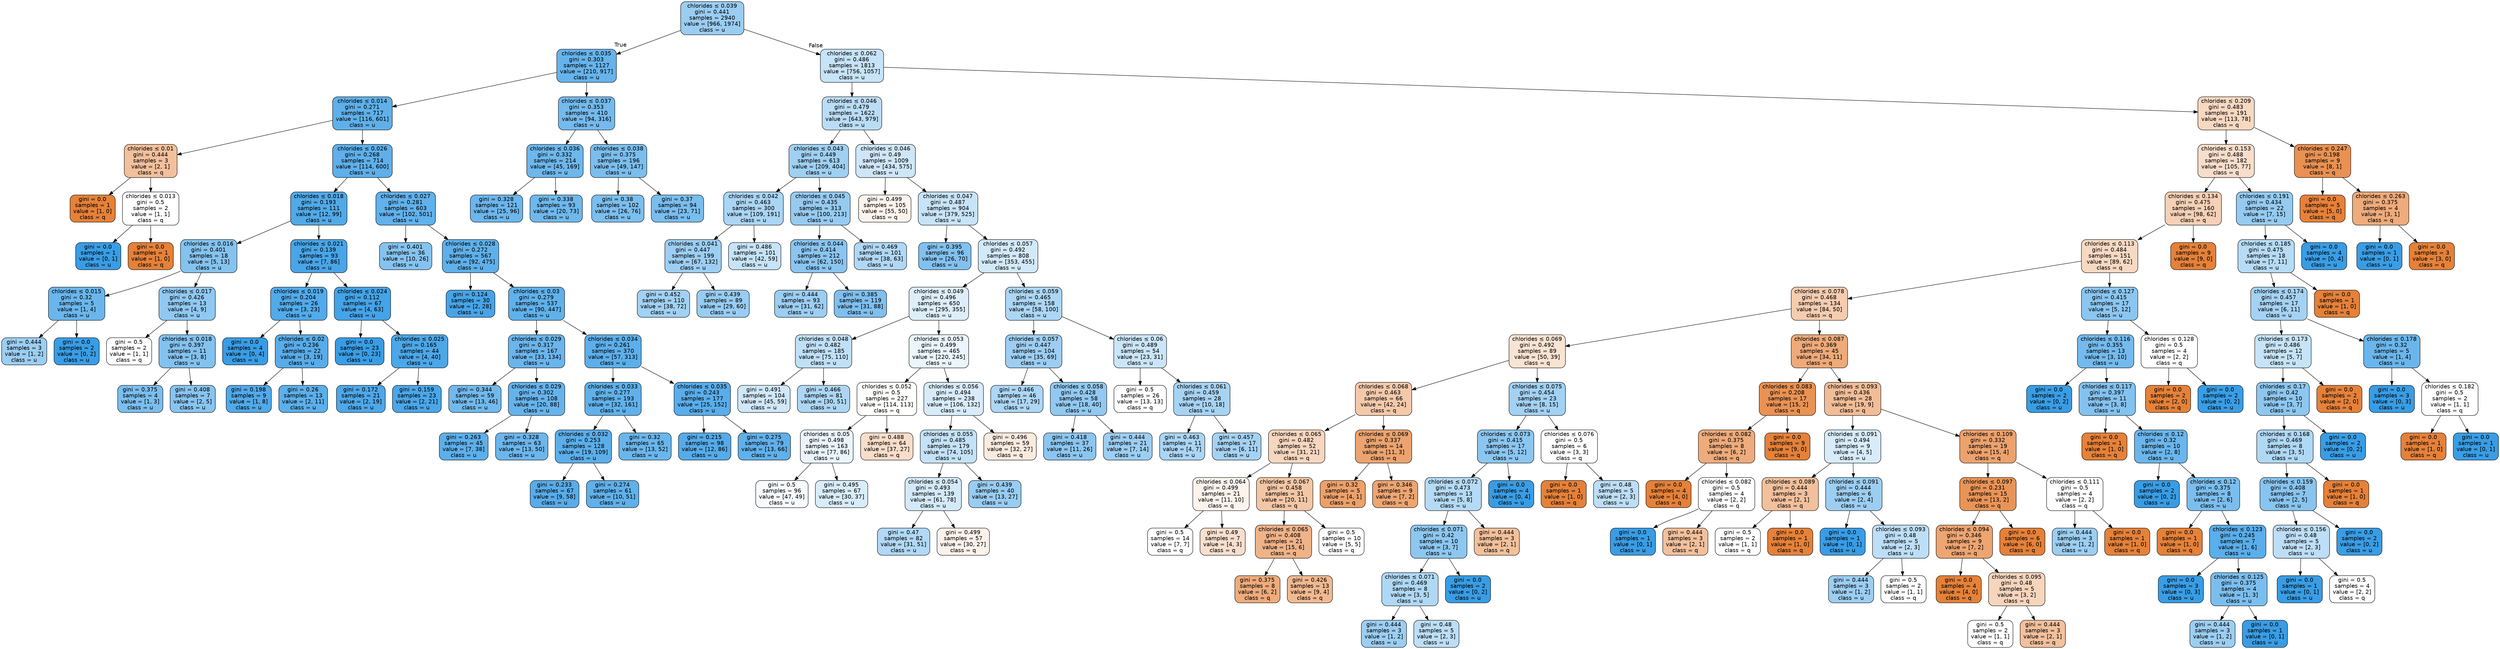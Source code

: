 digraph Tree {
node [shape=box, style="filled, rounded", color="black", fontname=helvetica] ;
edge [fontname=helvetica] ;
0 [label=<chlorides &le; 0.039<br/>gini = 0.441<br/>samples = 2940<br/>value = [966, 1974]<br/>class = u>, fillcolor="#399de582"] ;
1 [label=<chlorides &le; 0.035<br/>gini = 0.303<br/>samples = 1127<br/>value = [210, 917]<br/>class = u>, fillcolor="#399de5c5"] ;
0 -> 1 [labeldistance=2.5, labelangle=45, headlabel="True"] ;
2 [label=<chlorides &le; 0.014<br/>gini = 0.271<br/>samples = 717<br/>value = [116, 601]<br/>class = u>, fillcolor="#399de5ce"] ;
1 -> 2 ;
3 [label=<chlorides &le; 0.01<br/>gini = 0.444<br/>samples = 3<br/>value = [2, 1]<br/>class = q>, fillcolor="#e581397f"] ;
2 -> 3 ;
4 [label=<gini = 0.0<br/>samples = 1<br/>value = [1, 0]<br/>class = q>, fillcolor="#e58139ff"] ;
3 -> 4 ;
5 [label=<chlorides &le; 0.013<br/>gini = 0.5<br/>samples = 2<br/>value = [1, 1]<br/>class = q>, fillcolor="#e5813900"] ;
3 -> 5 ;
6 [label=<gini = 0.0<br/>samples = 1<br/>value = [0, 1]<br/>class = u>, fillcolor="#399de5ff"] ;
5 -> 6 ;
7 [label=<gini = 0.0<br/>samples = 1<br/>value = [1, 0]<br/>class = q>, fillcolor="#e58139ff"] ;
5 -> 7 ;
8 [label=<chlorides &le; 0.026<br/>gini = 0.268<br/>samples = 714<br/>value = [114, 600]<br/>class = u>, fillcolor="#399de5cf"] ;
2 -> 8 ;
9 [label=<chlorides &le; 0.018<br/>gini = 0.193<br/>samples = 111<br/>value = [12, 99]<br/>class = u>, fillcolor="#399de5e0"] ;
8 -> 9 ;
10 [label=<chlorides &le; 0.016<br/>gini = 0.401<br/>samples = 18<br/>value = [5, 13]<br/>class = u>, fillcolor="#399de59d"] ;
9 -> 10 ;
11 [label=<chlorides &le; 0.015<br/>gini = 0.32<br/>samples = 5<br/>value = [1, 4]<br/>class = u>, fillcolor="#399de5bf"] ;
10 -> 11 ;
12 [label=<gini = 0.444<br/>samples = 3<br/>value = [1, 2]<br/>class = u>, fillcolor="#399de57f"] ;
11 -> 12 ;
13 [label=<gini = 0.0<br/>samples = 2<br/>value = [0, 2]<br/>class = u>, fillcolor="#399de5ff"] ;
11 -> 13 ;
14 [label=<chlorides &le; 0.017<br/>gini = 0.426<br/>samples = 13<br/>value = [4, 9]<br/>class = u>, fillcolor="#399de58e"] ;
10 -> 14 ;
15 [label=<gini = 0.5<br/>samples = 2<br/>value = [1, 1]<br/>class = q>, fillcolor="#e5813900"] ;
14 -> 15 ;
16 [label=<chlorides &le; 0.018<br/>gini = 0.397<br/>samples = 11<br/>value = [3, 8]<br/>class = u>, fillcolor="#399de59f"] ;
14 -> 16 ;
17 [label=<gini = 0.375<br/>samples = 4<br/>value = [1, 3]<br/>class = u>, fillcolor="#399de5aa"] ;
16 -> 17 ;
18 [label=<gini = 0.408<br/>samples = 7<br/>value = [2, 5]<br/>class = u>, fillcolor="#399de599"] ;
16 -> 18 ;
19 [label=<chlorides &le; 0.021<br/>gini = 0.139<br/>samples = 93<br/>value = [7, 86]<br/>class = u>, fillcolor="#399de5ea"] ;
9 -> 19 ;
20 [label=<chlorides &le; 0.019<br/>gini = 0.204<br/>samples = 26<br/>value = [3, 23]<br/>class = u>, fillcolor="#399de5de"] ;
19 -> 20 ;
21 [label=<gini = 0.0<br/>samples = 4<br/>value = [0, 4]<br/>class = u>, fillcolor="#399de5ff"] ;
20 -> 21 ;
22 [label=<chlorides &le; 0.02<br/>gini = 0.236<br/>samples = 22<br/>value = [3, 19]<br/>class = u>, fillcolor="#399de5d7"] ;
20 -> 22 ;
23 [label=<gini = 0.198<br/>samples = 9<br/>value = [1, 8]<br/>class = u>, fillcolor="#399de5df"] ;
22 -> 23 ;
24 [label=<gini = 0.26<br/>samples = 13<br/>value = [2, 11]<br/>class = u>, fillcolor="#399de5d1"] ;
22 -> 24 ;
25 [label=<chlorides &le; 0.024<br/>gini = 0.112<br/>samples = 67<br/>value = [4, 63]<br/>class = u>, fillcolor="#399de5ef"] ;
19 -> 25 ;
26 [label=<gini = 0.0<br/>samples = 23<br/>value = [0, 23]<br/>class = u>, fillcolor="#399de5ff"] ;
25 -> 26 ;
27 [label=<chlorides &le; 0.025<br/>gini = 0.165<br/>samples = 44<br/>value = [4, 40]<br/>class = u>, fillcolor="#399de5e6"] ;
25 -> 27 ;
28 [label=<gini = 0.172<br/>samples = 21<br/>value = [2, 19]<br/>class = u>, fillcolor="#399de5e4"] ;
27 -> 28 ;
29 [label=<gini = 0.159<br/>samples = 23<br/>value = [2, 21]<br/>class = u>, fillcolor="#399de5e7"] ;
27 -> 29 ;
30 [label=<chlorides &le; 0.027<br/>gini = 0.281<br/>samples = 603<br/>value = [102, 501]<br/>class = u>, fillcolor="#399de5cb"] ;
8 -> 30 ;
31 [label=<gini = 0.401<br/>samples = 36<br/>value = [10, 26]<br/>class = u>, fillcolor="#399de59d"] ;
30 -> 31 ;
32 [label=<chlorides &le; 0.028<br/>gini = 0.272<br/>samples = 567<br/>value = [92, 475]<br/>class = u>, fillcolor="#399de5ce"] ;
30 -> 32 ;
33 [label=<gini = 0.124<br/>samples = 30<br/>value = [2, 28]<br/>class = u>, fillcolor="#399de5ed"] ;
32 -> 33 ;
34 [label=<chlorides &le; 0.03<br/>gini = 0.279<br/>samples = 537<br/>value = [90, 447]<br/>class = u>, fillcolor="#399de5cc"] ;
32 -> 34 ;
35 [label=<chlorides &le; 0.029<br/>gini = 0.317<br/>samples = 167<br/>value = [33, 134]<br/>class = u>, fillcolor="#399de5c0"] ;
34 -> 35 ;
36 [label=<gini = 0.344<br/>samples = 59<br/>value = [13, 46]<br/>class = u>, fillcolor="#399de5b7"] ;
35 -> 36 ;
37 [label=<chlorides &le; 0.029<br/>gini = 0.302<br/>samples = 108<br/>value = [20, 88]<br/>class = u>, fillcolor="#399de5c5"] ;
35 -> 37 ;
38 [label=<gini = 0.263<br/>samples = 45<br/>value = [7, 38]<br/>class = u>, fillcolor="#399de5d0"] ;
37 -> 38 ;
39 [label=<gini = 0.328<br/>samples = 63<br/>value = [13, 50]<br/>class = u>, fillcolor="#399de5bd"] ;
37 -> 39 ;
40 [label=<chlorides &le; 0.034<br/>gini = 0.261<br/>samples = 370<br/>value = [57, 313]<br/>class = u>, fillcolor="#399de5d1"] ;
34 -> 40 ;
41 [label=<chlorides &le; 0.033<br/>gini = 0.277<br/>samples = 193<br/>value = [32, 161]<br/>class = u>, fillcolor="#399de5cc"] ;
40 -> 41 ;
42 [label=<chlorides &le; 0.032<br/>gini = 0.253<br/>samples = 128<br/>value = [19, 109]<br/>class = u>, fillcolor="#399de5d3"] ;
41 -> 42 ;
43 [label=<gini = 0.233<br/>samples = 67<br/>value = [9, 58]<br/>class = u>, fillcolor="#399de5d7"] ;
42 -> 43 ;
44 [label=<gini = 0.274<br/>samples = 61<br/>value = [10, 51]<br/>class = u>, fillcolor="#399de5cd"] ;
42 -> 44 ;
45 [label=<gini = 0.32<br/>samples = 65<br/>value = [13, 52]<br/>class = u>, fillcolor="#399de5bf"] ;
41 -> 45 ;
46 [label=<chlorides &le; 0.035<br/>gini = 0.243<br/>samples = 177<br/>value = [25, 152]<br/>class = u>, fillcolor="#399de5d5"] ;
40 -> 46 ;
47 [label=<gini = 0.215<br/>samples = 98<br/>value = [12, 86]<br/>class = u>, fillcolor="#399de5db"] ;
46 -> 47 ;
48 [label=<gini = 0.275<br/>samples = 79<br/>value = [13, 66]<br/>class = u>, fillcolor="#399de5cd"] ;
46 -> 48 ;
49 [label=<chlorides &le; 0.037<br/>gini = 0.353<br/>samples = 410<br/>value = [94, 316]<br/>class = u>, fillcolor="#399de5b3"] ;
1 -> 49 ;
50 [label=<chlorides &le; 0.036<br/>gini = 0.332<br/>samples = 214<br/>value = [45, 169]<br/>class = u>, fillcolor="#399de5bb"] ;
49 -> 50 ;
51 [label=<gini = 0.328<br/>samples = 121<br/>value = [25, 96]<br/>class = u>, fillcolor="#399de5bd"] ;
50 -> 51 ;
52 [label=<gini = 0.338<br/>samples = 93<br/>value = [20, 73]<br/>class = u>, fillcolor="#399de5b9"] ;
50 -> 52 ;
53 [label=<chlorides &le; 0.038<br/>gini = 0.375<br/>samples = 196<br/>value = [49, 147]<br/>class = u>, fillcolor="#399de5aa"] ;
49 -> 53 ;
54 [label=<gini = 0.38<br/>samples = 102<br/>value = [26, 76]<br/>class = u>, fillcolor="#399de5a8"] ;
53 -> 54 ;
55 [label=<gini = 0.37<br/>samples = 94<br/>value = [23, 71]<br/>class = u>, fillcolor="#399de5ac"] ;
53 -> 55 ;
56 [label=<chlorides &le; 0.062<br/>gini = 0.486<br/>samples = 1813<br/>value = [756, 1057]<br/>class = u>, fillcolor="#399de549"] ;
0 -> 56 [labeldistance=2.5, labelangle=-45, headlabel="False"] ;
57 [label=<chlorides &le; 0.046<br/>gini = 0.479<br/>samples = 1622<br/>value = [643, 979]<br/>class = u>, fillcolor="#399de558"] ;
56 -> 57 ;
58 [label=<chlorides &le; 0.043<br/>gini = 0.449<br/>samples = 613<br/>value = [209, 404]<br/>class = u>, fillcolor="#399de57b"] ;
57 -> 58 ;
59 [label=<chlorides &le; 0.042<br/>gini = 0.463<br/>samples = 300<br/>value = [109, 191]<br/>class = u>, fillcolor="#399de56d"] ;
58 -> 59 ;
60 [label=<chlorides &le; 0.041<br/>gini = 0.447<br/>samples = 199<br/>value = [67, 132]<br/>class = u>, fillcolor="#399de57e"] ;
59 -> 60 ;
61 [label=<gini = 0.452<br/>samples = 110<br/>value = [38, 72]<br/>class = u>, fillcolor="#399de578"] ;
60 -> 61 ;
62 [label=<gini = 0.439<br/>samples = 89<br/>value = [29, 60]<br/>class = u>, fillcolor="#399de584"] ;
60 -> 62 ;
63 [label=<gini = 0.486<br/>samples = 101<br/>value = [42, 59]<br/>class = u>, fillcolor="#399de549"] ;
59 -> 63 ;
64 [label=<chlorides &le; 0.045<br/>gini = 0.435<br/>samples = 313<br/>value = [100, 213]<br/>class = u>, fillcolor="#399de587"] ;
58 -> 64 ;
65 [label=<chlorides &le; 0.044<br/>gini = 0.414<br/>samples = 212<br/>value = [62, 150]<br/>class = u>, fillcolor="#399de596"] ;
64 -> 65 ;
66 [label=<gini = 0.444<br/>samples = 93<br/>value = [31, 62]<br/>class = u>, fillcolor="#399de57f"] ;
65 -> 66 ;
67 [label=<gini = 0.385<br/>samples = 119<br/>value = [31, 88]<br/>class = u>, fillcolor="#399de5a5"] ;
65 -> 67 ;
68 [label=<gini = 0.469<br/>samples = 101<br/>value = [38, 63]<br/>class = u>, fillcolor="#399de565"] ;
64 -> 68 ;
69 [label=<chlorides &le; 0.046<br/>gini = 0.49<br/>samples = 1009<br/>value = [434, 575]<br/>class = u>, fillcolor="#399de53f"] ;
57 -> 69 ;
70 [label=<gini = 0.499<br/>samples = 105<br/>value = [55, 50]<br/>class = q>, fillcolor="#e5813917"] ;
69 -> 70 ;
71 [label=<chlorides &le; 0.047<br/>gini = 0.487<br/>samples = 904<br/>value = [379, 525]<br/>class = u>, fillcolor="#399de547"] ;
69 -> 71 ;
72 [label=<gini = 0.395<br/>samples = 96<br/>value = [26, 70]<br/>class = u>, fillcolor="#399de5a0"] ;
71 -> 72 ;
73 [label=<chlorides &le; 0.057<br/>gini = 0.492<br/>samples = 808<br/>value = [353, 455]<br/>class = u>, fillcolor="#399de539"] ;
71 -> 73 ;
74 [label=<chlorides &le; 0.049<br/>gini = 0.496<br/>samples = 650<br/>value = [295, 355]<br/>class = u>, fillcolor="#399de52b"] ;
73 -> 74 ;
75 [label=<chlorides &le; 0.048<br/>gini = 0.482<br/>samples = 185<br/>value = [75, 110]<br/>class = u>, fillcolor="#399de551"] ;
74 -> 75 ;
76 [label=<gini = 0.491<br/>samples = 104<br/>value = [45, 59]<br/>class = u>, fillcolor="#399de53d"] ;
75 -> 76 ;
77 [label=<gini = 0.466<br/>samples = 81<br/>value = [30, 51]<br/>class = u>, fillcolor="#399de569"] ;
75 -> 77 ;
78 [label=<chlorides &le; 0.053<br/>gini = 0.499<br/>samples = 465<br/>value = [220, 245]<br/>class = u>, fillcolor="#399de51a"] ;
74 -> 78 ;
79 [label=<chlorides &le; 0.052<br/>gini = 0.5<br/>samples = 227<br/>value = [114, 113]<br/>class = q>, fillcolor="#e5813902"] ;
78 -> 79 ;
80 [label=<chlorides &le; 0.05<br/>gini = 0.498<br/>samples = 163<br/>value = [77, 86]<br/>class = u>, fillcolor="#399de51b"] ;
79 -> 80 ;
81 [label=<gini = 0.5<br/>samples = 96<br/>value = [47, 49]<br/>class = u>, fillcolor="#399de50a"] ;
80 -> 81 ;
82 [label=<gini = 0.495<br/>samples = 67<br/>value = [30, 37]<br/>class = u>, fillcolor="#399de530"] ;
80 -> 82 ;
83 [label=<gini = 0.488<br/>samples = 64<br/>value = [37, 27]<br/>class = q>, fillcolor="#e5813945"] ;
79 -> 83 ;
84 [label=<chlorides &le; 0.056<br/>gini = 0.494<br/>samples = 238<br/>value = [106, 132]<br/>class = u>, fillcolor="#399de532"] ;
78 -> 84 ;
85 [label=<chlorides &le; 0.055<br/>gini = 0.485<br/>samples = 179<br/>value = [74, 105]<br/>class = u>, fillcolor="#399de54b"] ;
84 -> 85 ;
86 [label=<chlorides &le; 0.054<br/>gini = 0.493<br/>samples = 139<br/>value = [61, 78]<br/>class = u>, fillcolor="#399de538"] ;
85 -> 86 ;
87 [label=<gini = 0.47<br/>samples = 82<br/>value = [31, 51]<br/>class = u>, fillcolor="#399de564"] ;
86 -> 87 ;
88 [label=<gini = 0.499<br/>samples = 57<br/>value = [30, 27]<br/>class = q>, fillcolor="#e5813919"] ;
86 -> 88 ;
89 [label=<gini = 0.439<br/>samples = 40<br/>value = [13, 27]<br/>class = u>, fillcolor="#399de584"] ;
85 -> 89 ;
90 [label=<gini = 0.496<br/>samples = 59<br/>value = [32, 27]<br/>class = q>, fillcolor="#e5813928"] ;
84 -> 90 ;
91 [label=<chlorides &le; 0.059<br/>gini = 0.465<br/>samples = 158<br/>value = [58, 100]<br/>class = u>, fillcolor="#399de56b"] ;
73 -> 91 ;
92 [label=<chlorides &le; 0.057<br/>gini = 0.447<br/>samples = 104<br/>value = [35, 69]<br/>class = u>, fillcolor="#399de57e"] ;
91 -> 92 ;
93 [label=<gini = 0.466<br/>samples = 46<br/>value = [17, 29]<br/>class = u>, fillcolor="#399de56a"] ;
92 -> 93 ;
94 [label=<chlorides &le; 0.058<br/>gini = 0.428<br/>samples = 58<br/>value = [18, 40]<br/>class = u>, fillcolor="#399de58c"] ;
92 -> 94 ;
95 [label=<gini = 0.418<br/>samples = 37<br/>value = [11, 26]<br/>class = u>, fillcolor="#399de593"] ;
94 -> 95 ;
96 [label=<gini = 0.444<br/>samples = 21<br/>value = [7, 14]<br/>class = u>, fillcolor="#399de57f"] ;
94 -> 96 ;
97 [label=<chlorides &le; 0.06<br/>gini = 0.489<br/>samples = 54<br/>value = [23, 31]<br/>class = u>, fillcolor="#399de542"] ;
91 -> 97 ;
98 [label=<gini = 0.5<br/>samples = 26<br/>value = [13, 13]<br/>class = q>, fillcolor="#e5813900"] ;
97 -> 98 ;
99 [label=<chlorides &le; 0.061<br/>gini = 0.459<br/>samples = 28<br/>value = [10, 18]<br/>class = u>, fillcolor="#399de571"] ;
97 -> 99 ;
100 [label=<gini = 0.463<br/>samples = 11<br/>value = [4, 7]<br/>class = u>, fillcolor="#399de56d"] ;
99 -> 100 ;
101 [label=<gini = 0.457<br/>samples = 17<br/>value = [6, 11]<br/>class = u>, fillcolor="#399de574"] ;
99 -> 101 ;
102 [label=<chlorides &le; 0.209<br/>gini = 0.483<br/>samples = 191<br/>value = [113, 78]<br/>class = q>, fillcolor="#e581394f"] ;
56 -> 102 ;
103 [label=<chlorides &le; 0.153<br/>gini = 0.488<br/>samples = 182<br/>value = [105, 77]<br/>class = q>, fillcolor="#e5813944"] ;
102 -> 103 ;
104 [label=<chlorides &le; 0.134<br/>gini = 0.475<br/>samples = 160<br/>value = [98, 62]<br/>class = q>, fillcolor="#e581395e"] ;
103 -> 104 ;
105 [label=<chlorides &le; 0.113<br/>gini = 0.484<br/>samples = 151<br/>value = [89, 62]<br/>class = q>, fillcolor="#e581394d"] ;
104 -> 105 ;
106 [label=<chlorides &le; 0.078<br/>gini = 0.468<br/>samples = 134<br/>value = [84, 50]<br/>class = q>, fillcolor="#e5813967"] ;
105 -> 106 ;
107 [label=<chlorides &le; 0.069<br/>gini = 0.492<br/>samples = 89<br/>value = [50, 39]<br/>class = q>, fillcolor="#e5813938"] ;
106 -> 107 ;
108 [label=<chlorides &le; 0.068<br/>gini = 0.463<br/>samples = 66<br/>value = [42, 24]<br/>class = q>, fillcolor="#e581396d"] ;
107 -> 108 ;
109 [label=<chlorides &le; 0.065<br/>gini = 0.482<br/>samples = 52<br/>value = [31, 21]<br/>class = q>, fillcolor="#e5813952"] ;
108 -> 109 ;
110 [label=<chlorides &le; 0.064<br/>gini = 0.499<br/>samples = 21<br/>value = [11, 10]<br/>class = q>, fillcolor="#e5813917"] ;
109 -> 110 ;
111 [label=<gini = 0.5<br/>samples = 14<br/>value = [7, 7]<br/>class = q>, fillcolor="#e5813900"] ;
110 -> 111 ;
112 [label=<gini = 0.49<br/>samples = 7<br/>value = [4, 3]<br/>class = q>, fillcolor="#e5813940"] ;
110 -> 112 ;
113 [label=<chlorides &le; 0.067<br/>gini = 0.458<br/>samples = 31<br/>value = [20, 11]<br/>class = q>, fillcolor="#e5813973"] ;
109 -> 113 ;
114 [label=<chlorides &le; 0.065<br/>gini = 0.408<br/>samples = 21<br/>value = [15, 6]<br/>class = q>, fillcolor="#e5813999"] ;
113 -> 114 ;
115 [label=<gini = 0.375<br/>samples = 8<br/>value = [6, 2]<br/>class = q>, fillcolor="#e58139aa"] ;
114 -> 115 ;
116 [label=<gini = 0.426<br/>samples = 13<br/>value = [9, 4]<br/>class = q>, fillcolor="#e581398e"] ;
114 -> 116 ;
117 [label=<gini = 0.5<br/>samples = 10<br/>value = [5, 5]<br/>class = q>, fillcolor="#e5813900"] ;
113 -> 117 ;
118 [label=<chlorides &le; 0.069<br/>gini = 0.337<br/>samples = 14<br/>value = [11, 3]<br/>class = q>, fillcolor="#e58139b9"] ;
108 -> 118 ;
119 [label=<gini = 0.32<br/>samples = 5<br/>value = [4, 1]<br/>class = q>, fillcolor="#e58139bf"] ;
118 -> 119 ;
120 [label=<gini = 0.346<br/>samples = 9<br/>value = [7, 2]<br/>class = q>, fillcolor="#e58139b6"] ;
118 -> 120 ;
121 [label=<chlorides &le; 0.075<br/>gini = 0.454<br/>samples = 23<br/>value = [8, 15]<br/>class = u>, fillcolor="#399de577"] ;
107 -> 121 ;
122 [label=<chlorides &le; 0.073<br/>gini = 0.415<br/>samples = 17<br/>value = [5, 12]<br/>class = u>, fillcolor="#399de595"] ;
121 -> 122 ;
123 [label=<chlorides &le; 0.072<br/>gini = 0.473<br/>samples = 13<br/>value = [5, 8]<br/>class = u>, fillcolor="#399de560"] ;
122 -> 123 ;
124 [label=<chlorides &le; 0.071<br/>gini = 0.42<br/>samples = 10<br/>value = [3, 7]<br/>class = u>, fillcolor="#399de592"] ;
123 -> 124 ;
125 [label=<chlorides &le; 0.071<br/>gini = 0.469<br/>samples = 8<br/>value = [3, 5]<br/>class = u>, fillcolor="#399de566"] ;
124 -> 125 ;
126 [label=<gini = 0.444<br/>samples = 3<br/>value = [1, 2]<br/>class = u>, fillcolor="#399de57f"] ;
125 -> 126 ;
127 [label=<gini = 0.48<br/>samples = 5<br/>value = [2, 3]<br/>class = u>, fillcolor="#399de555"] ;
125 -> 127 ;
128 [label=<gini = 0.0<br/>samples = 2<br/>value = [0, 2]<br/>class = u>, fillcolor="#399de5ff"] ;
124 -> 128 ;
129 [label=<gini = 0.444<br/>samples = 3<br/>value = [2, 1]<br/>class = q>, fillcolor="#e581397f"] ;
123 -> 129 ;
130 [label=<gini = 0.0<br/>samples = 4<br/>value = [0, 4]<br/>class = u>, fillcolor="#399de5ff"] ;
122 -> 130 ;
131 [label=<chlorides &le; 0.076<br/>gini = 0.5<br/>samples = 6<br/>value = [3, 3]<br/>class = q>, fillcolor="#e5813900"] ;
121 -> 131 ;
132 [label=<gini = 0.0<br/>samples = 1<br/>value = [1, 0]<br/>class = q>, fillcolor="#e58139ff"] ;
131 -> 132 ;
133 [label=<gini = 0.48<br/>samples = 5<br/>value = [2, 3]<br/>class = u>, fillcolor="#399de555"] ;
131 -> 133 ;
134 [label=<chlorides &le; 0.087<br/>gini = 0.369<br/>samples = 45<br/>value = [34, 11]<br/>class = q>, fillcolor="#e58139ac"] ;
106 -> 134 ;
135 [label=<chlorides &le; 0.083<br/>gini = 0.208<br/>samples = 17<br/>value = [15, 2]<br/>class = q>, fillcolor="#e58139dd"] ;
134 -> 135 ;
136 [label=<chlorides &le; 0.082<br/>gini = 0.375<br/>samples = 8<br/>value = [6, 2]<br/>class = q>, fillcolor="#e58139aa"] ;
135 -> 136 ;
137 [label=<gini = 0.0<br/>samples = 4<br/>value = [4, 0]<br/>class = q>, fillcolor="#e58139ff"] ;
136 -> 137 ;
138 [label=<chlorides &le; 0.082<br/>gini = 0.5<br/>samples = 4<br/>value = [2, 2]<br/>class = q>, fillcolor="#e5813900"] ;
136 -> 138 ;
139 [label=<gini = 0.0<br/>samples = 1<br/>value = [0, 1]<br/>class = u>, fillcolor="#399de5ff"] ;
138 -> 139 ;
140 [label=<gini = 0.444<br/>samples = 3<br/>value = [2, 1]<br/>class = q>, fillcolor="#e581397f"] ;
138 -> 140 ;
141 [label=<gini = 0.0<br/>samples = 9<br/>value = [9, 0]<br/>class = q>, fillcolor="#e58139ff"] ;
135 -> 141 ;
142 [label=<chlorides &le; 0.093<br/>gini = 0.436<br/>samples = 28<br/>value = [19, 9]<br/>class = q>, fillcolor="#e5813986"] ;
134 -> 142 ;
143 [label=<chlorides &le; 0.091<br/>gini = 0.494<br/>samples = 9<br/>value = [4, 5]<br/>class = u>, fillcolor="#399de533"] ;
142 -> 143 ;
144 [label=<chlorides &le; 0.089<br/>gini = 0.444<br/>samples = 3<br/>value = [2, 1]<br/>class = q>, fillcolor="#e581397f"] ;
143 -> 144 ;
145 [label=<gini = 0.5<br/>samples = 2<br/>value = [1, 1]<br/>class = q>, fillcolor="#e5813900"] ;
144 -> 145 ;
146 [label=<gini = 0.0<br/>samples = 1<br/>value = [1, 0]<br/>class = q>, fillcolor="#e58139ff"] ;
144 -> 146 ;
147 [label=<chlorides &le; 0.091<br/>gini = 0.444<br/>samples = 6<br/>value = [2, 4]<br/>class = u>, fillcolor="#399de57f"] ;
143 -> 147 ;
148 [label=<gini = 0.0<br/>samples = 1<br/>value = [0, 1]<br/>class = u>, fillcolor="#399de5ff"] ;
147 -> 148 ;
149 [label=<chlorides &le; 0.093<br/>gini = 0.48<br/>samples = 5<br/>value = [2, 3]<br/>class = u>, fillcolor="#399de555"] ;
147 -> 149 ;
150 [label=<gini = 0.444<br/>samples = 3<br/>value = [1, 2]<br/>class = u>, fillcolor="#399de57f"] ;
149 -> 150 ;
151 [label=<gini = 0.5<br/>samples = 2<br/>value = [1, 1]<br/>class = q>, fillcolor="#e5813900"] ;
149 -> 151 ;
152 [label=<chlorides &le; 0.109<br/>gini = 0.332<br/>samples = 19<br/>value = [15, 4]<br/>class = q>, fillcolor="#e58139bb"] ;
142 -> 152 ;
153 [label=<chlorides &le; 0.097<br/>gini = 0.231<br/>samples = 15<br/>value = [13, 2]<br/>class = q>, fillcolor="#e58139d8"] ;
152 -> 153 ;
154 [label=<chlorides &le; 0.094<br/>gini = 0.346<br/>samples = 9<br/>value = [7, 2]<br/>class = q>, fillcolor="#e58139b6"] ;
153 -> 154 ;
155 [label=<gini = 0.0<br/>samples = 4<br/>value = [4, 0]<br/>class = q>, fillcolor="#e58139ff"] ;
154 -> 155 ;
156 [label=<chlorides &le; 0.095<br/>gini = 0.48<br/>samples = 5<br/>value = [3, 2]<br/>class = q>, fillcolor="#e5813955"] ;
154 -> 156 ;
157 [label=<gini = 0.5<br/>samples = 2<br/>value = [1, 1]<br/>class = q>, fillcolor="#e5813900"] ;
156 -> 157 ;
158 [label=<gini = 0.444<br/>samples = 3<br/>value = [2, 1]<br/>class = q>, fillcolor="#e581397f"] ;
156 -> 158 ;
159 [label=<gini = 0.0<br/>samples = 6<br/>value = [6, 0]<br/>class = q>, fillcolor="#e58139ff"] ;
153 -> 159 ;
160 [label=<chlorides &le; 0.111<br/>gini = 0.5<br/>samples = 4<br/>value = [2, 2]<br/>class = q>, fillcolor="#e5813900"] ;
152 -> 160 ;
161 [label=<gini = 0.444<br/>samples = 3<br/>value = [1, 2]<br/>class = u>, fillcolor="#399de57f"] ;
160 -> 161 ;
162 [label=<gini = 0.0<br/>samples = 1<br/>value = [1, 0]<br/>class = q>, fillcolor="#e58139ff"] ;
160 -> 162 ;
163 [label=<chlorides &le; 0.127<br/>gini = 0.415<br/>samples = 17<br/>value = [5, 12]<br/>class = u>, fillcolor="#399de595"] ;
105 -> 163 ;
164 [label=<chlorides &le; 0.116<br/>gini = 0.355<br/>samples = 13<br/>value = [3, 10]<br/>class = u>, fillcolor="#399de5b3"] ;
163 -> 164 ;
165 [label=<gini = 0.0<br/>samples = 2<br/>value = [0, 2]<br/>class = u>, fillcolor="#399de5ff"] ;
164 -> 165 ;
166 [label=<chlorides &le; 0.117<br/>gini = 0.397<br/>samples = 11<br/>value = [3, 8]<br/>class = u>, fillcolor="#399de59f"] ;
164 -> 166 ;
167 [label=<gini = 0.0<br/>samples = 1<br/>value = [1, 0]<br/>class = q>, fillcolor="#e58139ff"] ;
166 -> 167 ;
168 [label=<chlorides &le; 0.12<br/>gini = 0.32<br/>samples = 10<br/>value = [2, 8]<br/>class = u>, fillcolor="#399de5bf"] ;
166 -> 168 ;
169 [label=<gini = 0.0<br/>samples = 2<br/>value = [0, 2]<br/>class = u>, fillcolor="#399de5ff"] ;
168 -> 169 ;
170 [label=<chlorides &le; 0.12<br/>gini = 0.375<br/>samples = 8<br/>value = [2, 6]<br/>class = u>, fillcolor="#399de5aa"] ;
168 -> 170 ;
171 [label=<gini = 0.0<br/>samples = 1<br/>value = [1, 0]<br/>class = q>, fillcolor="#e58139ff"] ;
170 -> 171 ;
172 [label=<chlorides &le; 0.123<br/>gini = 0.245<br/>samples = 7<br/>value = [1, 6]<br/>class = u>, fillcolor="#399de5d4"] ;
170 -> 172 ;
173 [label=<gini = 0.0<br/>samples = 3<br/>value = [0, 3]<br/>class = u>, fillcolor="#399de5ff"] ;
172 -> 173 ;
174 [label=<chlorides &le; 0.125<br/>gini = 0.375<br/>samples = 4<br/>value = [1, 3]<br/>class = u>, fillcolor="#399de5aa"] ;
172 -> 174 ;
175 [label=<gini = 0.444<br/>samples = 3<br/>value = [1, 2]<br/>class = u>, fillcolor="#399de57f"] ;
174 -> 175 ;
176 [label=<gini = 0.0<br/>samples = 1<br/>value = [0, 1]<br/>class = u>, fillcolor="#399de5ff"] ;
174 -> 176 ;
177 [label=<chlorides &le; 0.128<br/>gini = 0.5<br/>samples = 4<br/>value = [2, 2]<br/>class = q>, fillcolor="#e5813900"] ;
163 -> 177 ;
178 [label=<gini = 0.0<br/>samples = 2<br/>value = [2, 0]<br/>class = q>, fillcolor="#e58139ff"] ;
177 -> 178 ;
179 [label=<gini = 0.0<br/>samples = 2<br/>value = [0, 2]<br/>class = u>, fillcolor="#399de5ff"] ;
177 -> 179 ;
180 [label=<gini = 0.0<br/>samples = 9<br/>value = [9, 0]<br/>class = q>, fillcolor="#e58139ff"] ;
104 -> 180 ;
181 [label=<chlorides &le; 0.191<br/>gini = 0.434<br/>samples = 22<br/>value = [7, 15]<br/>class = u>, fillcolor="#399de588"] ;
103 -> 181 ;
182 [label=<chlorides &le; 0.185<br/>gini = 0.475<br/>samples = 18<br/>value = [7, 11]<br/>class = u>, fillcolor="#399de55d"] ;
181 -> 182 ;
183 [label=<chlorides &le; 0.174<br/>gini = 0.457<br/>samples = 17<br/>value = [6, 11]<br/>class = u>, fillcolor="#399de574"] ;
182 -> 183 ;
184 [label=<chlorides &le; 0.173<br/>gini = 0.486<br/>samples = 12<br/>value = [5, 7]<br/>class = u>, fillcolor="#399de549"] ;
183 -> 184 ;
185 [label=<chlorides &le; 0.17<br/>gini = 0.42<br/>samples = 10<br/>value = [3, 7]<br/>class = u>, fillcolor="#399de592"] ;
184 -> 185 ;
186 [label=<chlorides &le; 0.168<br/>gini = 0.469<br/>samples = 8<br/>value = [3, 5]<br/>class = u>, fillcolor="#399de566"] ;
185 -> 186 ;
187 [label=<chlorides &le; 0.159<br/>gini = 0.408<br/>samples = 7<br/>value = [2, 5]<br/>class = u>, fillcolor="#399de599"] ;
186 -> 187 ;
188 [label=<chlorides &le; 0.156<br/>gini = 0.48<br/>samples = 5<br/>value = [2, 3]<br/>class = u>, fillcolor="#399de555"] ;
187 -> 188 ;
189 [label=<gini = 0.0<br/>samples = 1<br/>value = [0, 1]<br/>class = u>, fillcolor="#399de5ff"] ;
188 -> 189 ;
190 [label=<gini = 0.5<br/>samples = 4<br/>value = [2, 2]<br/>class = q>, fillcolor="#e5813900"] ;
188 -> 190 ;
191 [label=<gini = 0.0<br/>samples = 2<br/>value = [0, 2]<br/>class = u>, fillcolor="#399de5ff"] ;
187 -> 191 ;
192 [label=<gini = 0.0<br/>samples = 1<br/>value = [1, 0]<br/>class = q>, fillcolor="#e58139ff"] ;
186 -> 192 ;
193 [label=<gini = 0.0<br/>samples = 2<br/>value = [0, 2]<br/>class = u>, fillcolor="#399de5ff"] ;
185 -> 193 ;
194 [label=<gini = 0.0<br/>samples = 2<br/>value = [2, 0]<br/>class = q>, fillcolor="#e58139ff"] ;
184 -> 194 ;
195 [label=<chlorides &le; 0.178<br/>gini = 0.32<br/>samples = 5<br/>value = [1, 4]<br/>class = u>, fillcolor="#399de5bf"] ;
183 -> 195 ;
196 [label=<gini = 0.0<br/>samples = 3<br/>value = [0, 3]<br/>class = u>, fillcolor="#399de5ff"] ;
195 -> 196 ;
197 [label=<chlorides &le; 0.182<br/>gini = 0.5<br/>samples = 2<br/>value = [1, 1]<br/>class = q>, fillcolor="#e5813900"] ;
195 -> 197 ;
198 [label=<gini = 0.0<br/>samples = 1<br/>value = [1, 0]<br/>class = q>, fillcolor="#e58139ff"] ;
197 -> 198 ;
199 [label=<gini = 0.0<br/>samples = 1<br/>value = [0, 1]<br/>class = u>, fillcolor="#399de5ff"] ;
197 -> 199 ;
200 [label=<gini = 0.0<br/>samples = 1<br/>value = [1, 0]<br/>class = q>, fillcolor="#e58139ff"] ;
182 -> 200 ;
201 [label=<gini = 0.0<br/>samples = 4<br/>value = [0, 4]<br/>class = u>, fillcolor="#399de5ff"] ;
181 -> 201 ;
202 [label=<chlorides &le; 0.247<br/>gini = 0.198<br/>samples = 9<br/>value = [8, 1]<br/>class = q>, fillcolor="#e58139df"] ;
102 -> 202 ;
203 [label=<gini = 0.0<br/>samples = 5<br/>value = [5, 0]<br/>class = q>, fillcolor="#e58139ff"] ;
202 -> 203 ;
204 [label=<chlorides &le; 0.263<br/>gini = 0.375<br/>samples = 4<br/>value = [3, 1]<br/>class = q>, fillcolor="#e58139aa"] ;
202 -> 204 ;
205 [label=<gini = 0.0<br/>samples = 1<br/>value = [0, 1]<br/>class = u>, fillcolor="#399de5ff"] ;
204 -> 205 ;
206 [label=<gini = 0.0<br/>samples = 3<br/>value = [3, 0]<br/>class = q>, fillcolor="#e58139ff"] ;
204 -> 206 ;
}
